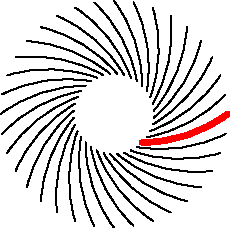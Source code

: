 size(0,0);

path p= (5mm,-5mm){right} .. (2cm,0);

for(int i=10; i<360; i+=10)
  draw(rotate(i)*p);

draw(p,red+1mm);
